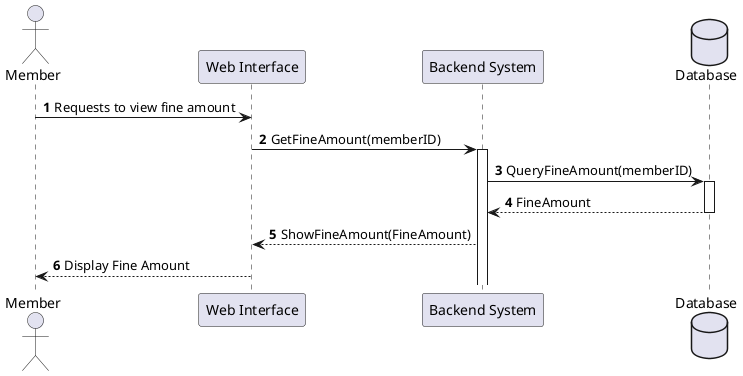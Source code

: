 @startuml
autonumber

actor Member
participant "Web Interface" as UI
participant "Backend System" as Backend
database "Database" as DB

Member -> UI : Requests to view fine amount
UI -> Backend : GetFineAmount(memberID)
activate Backend

Backend -> DB : QueryFineAmount(memberID)
activate DB
DB --> Backend : FineAmount
deactivate DB

Backend --> UI : ShowFineAmount(FineAmount)
UI --> Member : Display Fine Amount

@enduml